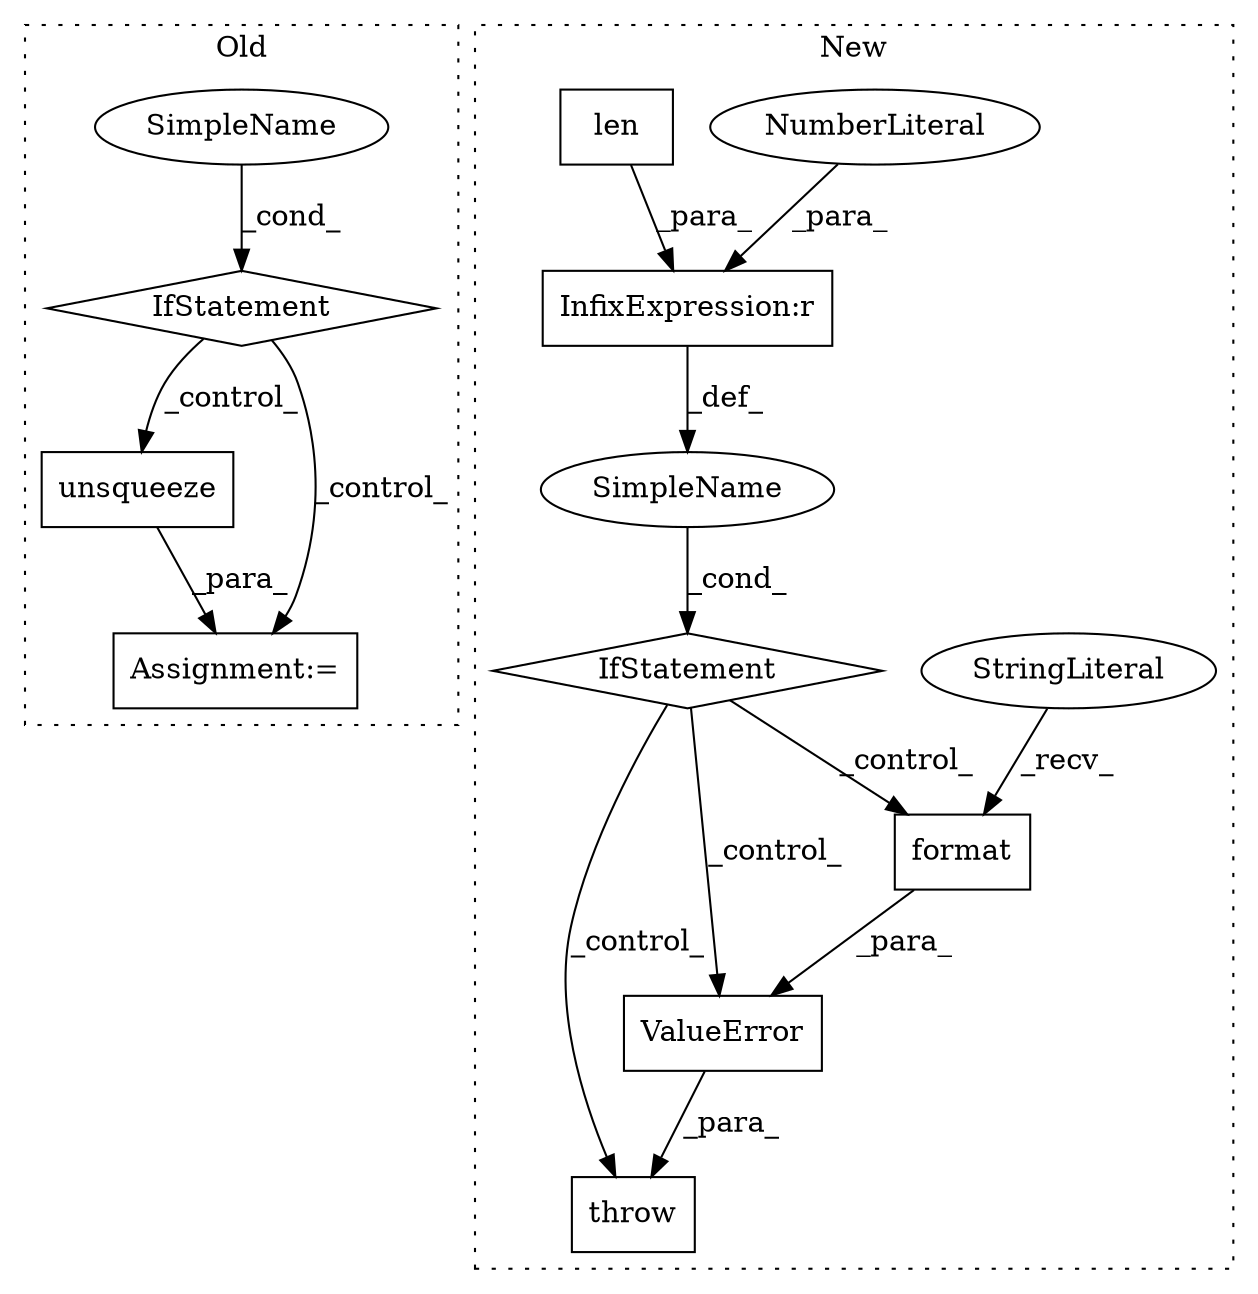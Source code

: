 digraph G {
subgraph cluster0 {
1 [label="unsqueeze" a="32" s="541,560" l="10,1" shape="box"];
3 [label="IfStatement" a="25" s="492,518" l="4,2" shape="diamond"];
6 [label="SimpleName" a="42" s="" l="" shape="ellipse"];
10 [label="Assignment:=" a="7" s="534" l="1" shape="box"];
label = "Old";
style="dotted";
}
subgraph cluster1 {
2 [label="ValueError" a="32" s="1649,1716" l="11,1" shape="box"];
4 [label="format" a="32" s="1697,1715" l="7,1" shape="box"];
5 [label="SimpleName" a="42" s="" l="" shape="ellipse"];
7 [label="StringLiteral" a="45" s="1660" l="36" shape="ellipse"];
8 [label="InfixExpression:r" a="27" s="1561" l="4" shape="box"];
9 [label="NumberLiteral" a="34" s="1565" l="1" shape="ellipse"];
11 [label="len" a="32" s="1545,1560" l="4,1" shape="box"];
12 [label="IfStatement" a="25" s="1541,1566" l="4,2" shape="diamond"];
13 [label="throw" a="53" s="1643" l="6" shape="box"];
label = "New";
style="dotted";
}
1 -> 10 [label="_para_"];
2 -> 13 [label="_para_"];
3 -> 1 [label="_control_"];
3 -> 10 [label="_control_"];
4 -> 2 [label="_para_"];
5 -> 12 [label="_cond_"];
6 -> 3 [label="_cond_"];
7 -> 4 [label="_recv_"];
8 -> 5 [label="_def_"];
9 -> 8 [label="_para_"];
11 -> 8 [label="_para_"];
12 -> 4 [label="_control_"];
12 -> 2 [label="_control_"];
12 -> 13 [label="_control_"];
}